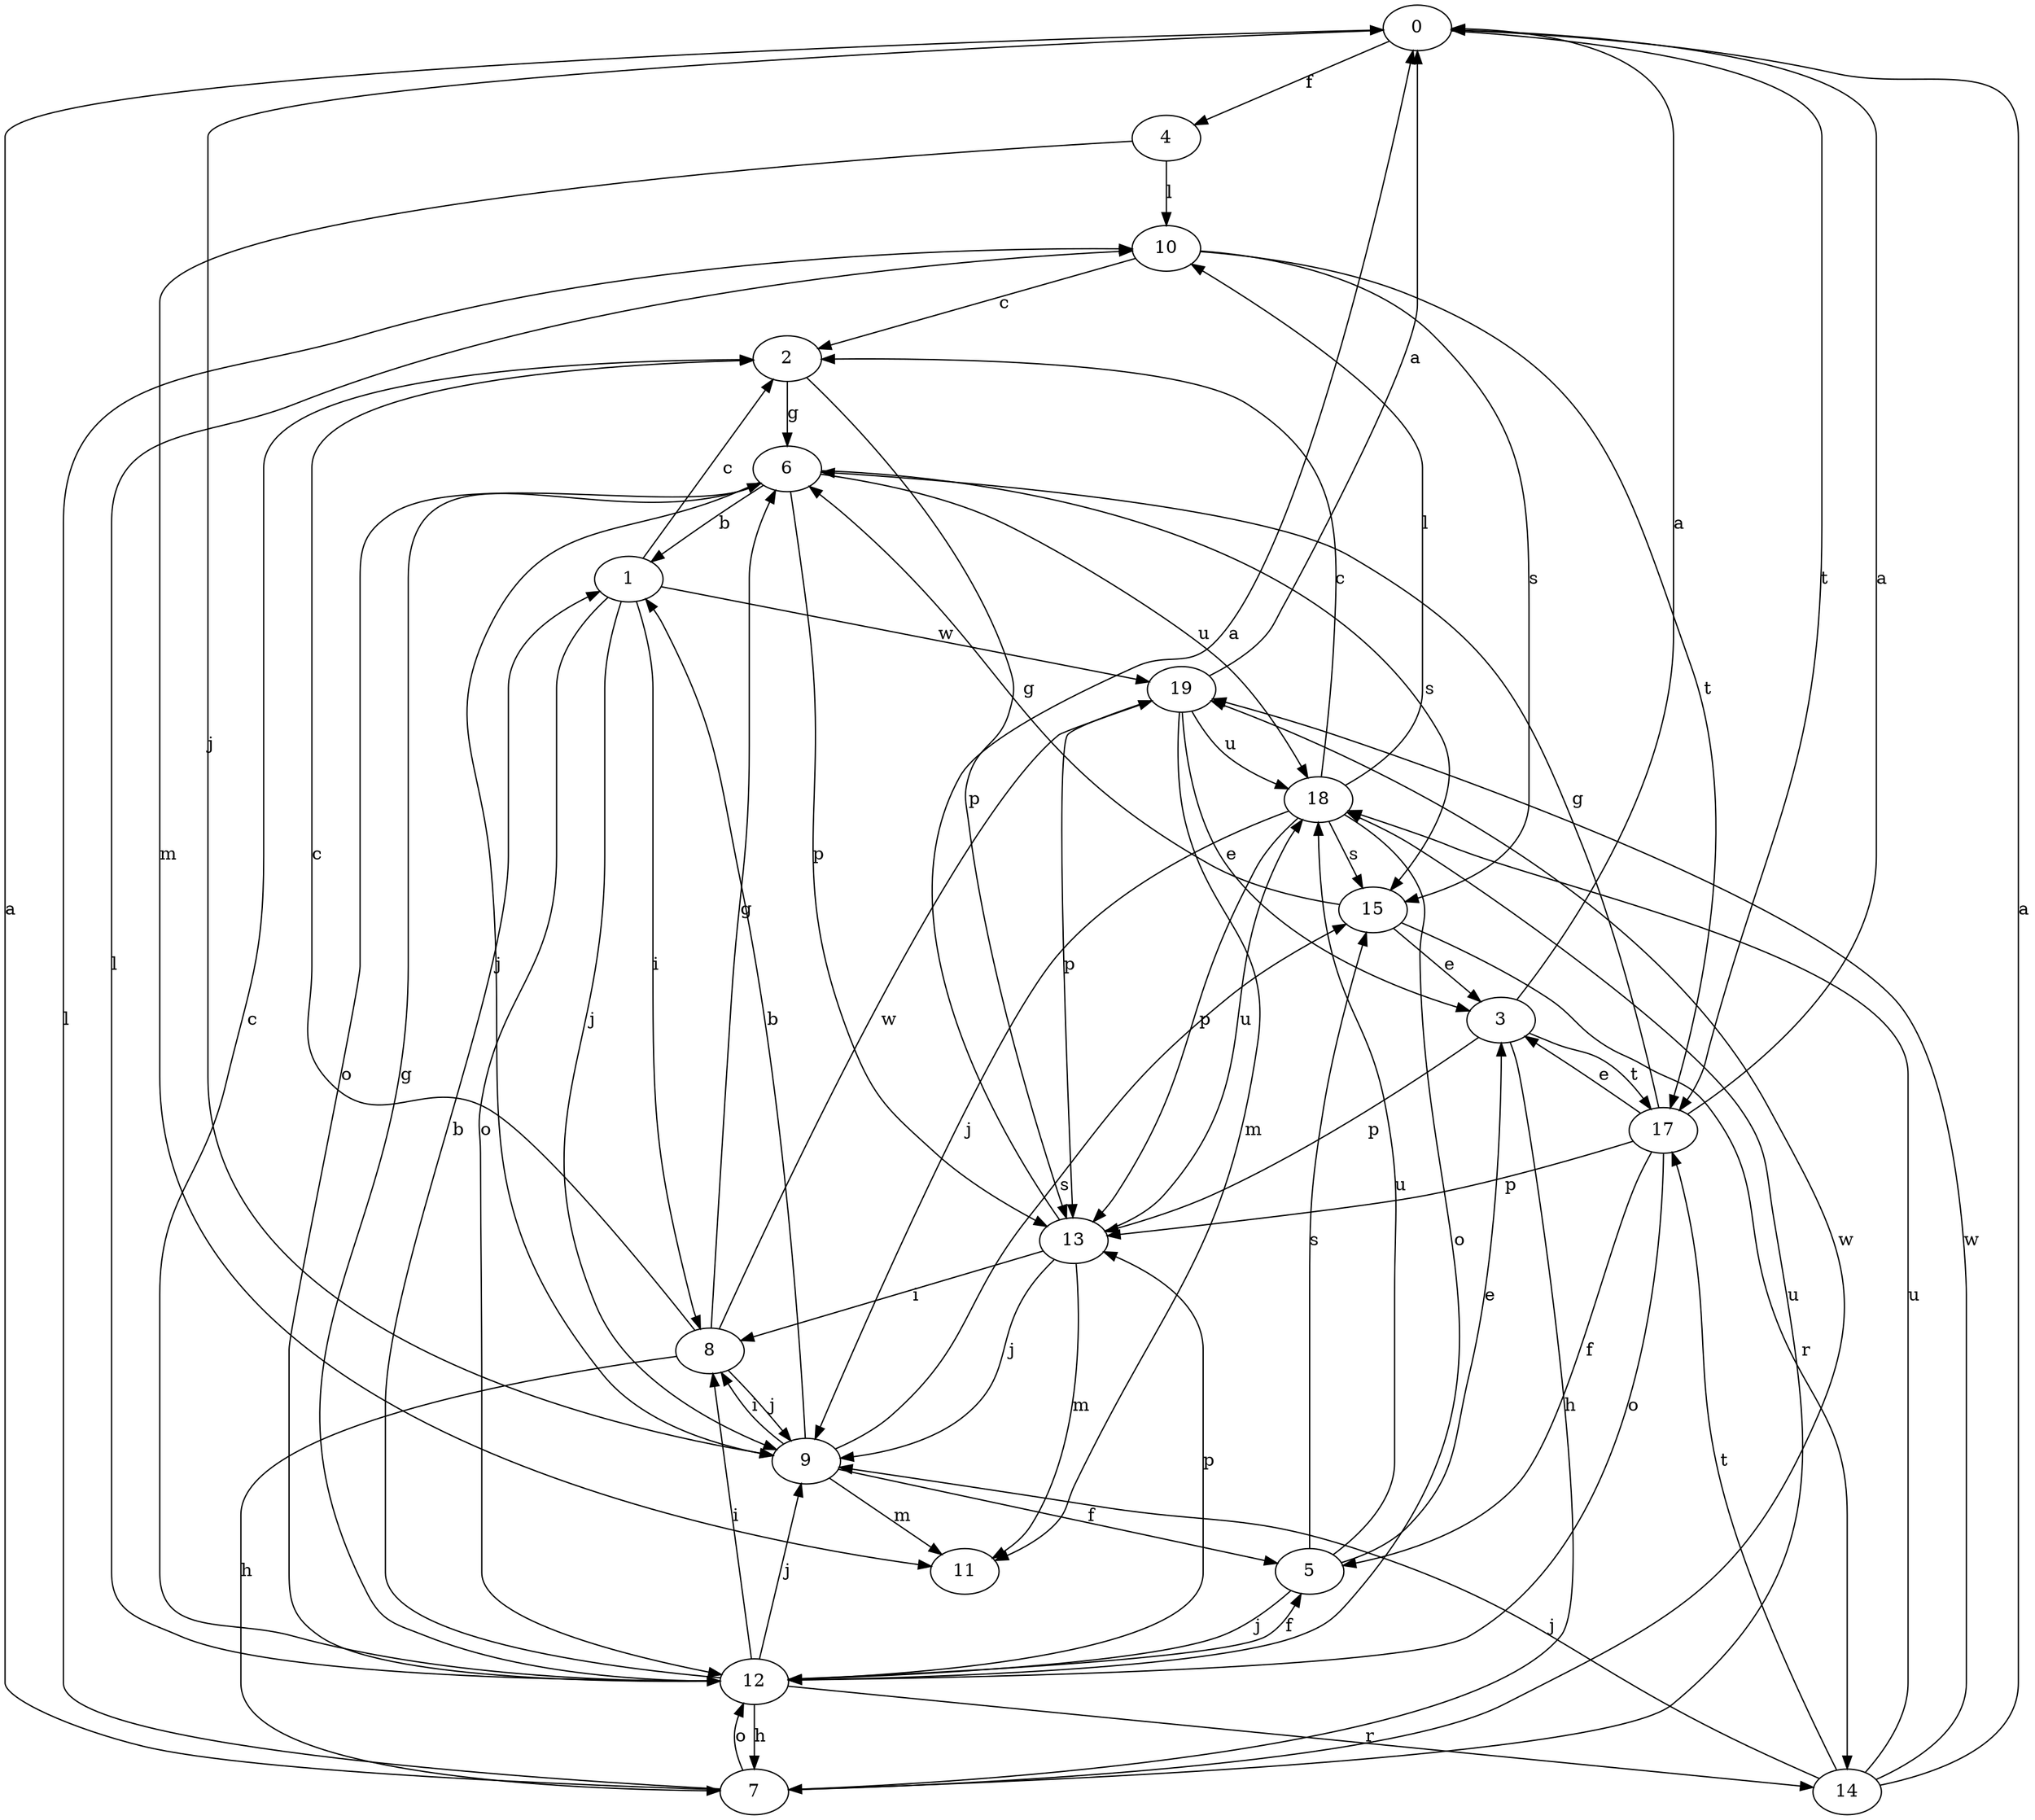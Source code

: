 strict digraph  {
0;
1;
2;
3;
4;
5;
6;
7;
8;
9;
10;
11;
12;
13;
14;
15;
17;
18;
19;
0 -> 4  [label=f];
0 -> 9  [label=j];
0 -> 17  [label=t];
1 -> 2  [label=c];
1 -> 8  [label=i];
1 -> 9  [label=j];
1 -> 12  [label=o];
1 -> 19  [label=w];
2 -> 6  [label=g];
2 -> 13  [label=p];
3 -> 0  [label=a];
3 -> 7  [label=h];
3 -> 13  [label=p];
3 -> 17  [label=t];
4 -> 10  [label=l];
4 -> 11  [label=m];
5 -> 3  [label=e];
5 -> 12  [label=j];
5 -> 15  [label=s];
5 -> 18  [label=u];
6 -> 1  [label=b];
6 -> 9  [label=j];
6 -> 12  [label=o];
6 -> 13  [label=p];
6 -> 15  [label=s];
6 -> 18  [label=u];
7 -> 0  [label=a];
7 -> 10  [label=l];
7 -> 12  [label=o];
7 -> 18  [label=u];
7 -> 19  [label=w];
8 -> 2  [label=c];
8 -> 6  [label=g];
8 -> 7  [label=h];
8 -> 9  [label=j];
8 -> 19  [label=w];
9 -> 1  [label=b];
9 -> 5  [label=f];
9 -> 8  [label=i];
9 -> 11  [label=m];
9 -> 15  [label=s];
10 -> 2  [label=c];
10 -> 15  [label=s];
10 -> 17  [label=t];
12 -> 1  [label=b];
12 -> 2  [label=c];
12 -> 5  [label=f];
12 -> 6  [label=g];
12 -> 7  [label=h];
12 -> 8  [label=i];
12 -> 9  [label=j];
12 -> 10  [label=l];
12 -> 13  [label=p];
12 -> 14  [label=r];
13 -> 0  [label=a];
13 -> 8  [label=i];
13 -> 9  [label=j];
13 -> 11  [label=m];
13 -> 18  [label=u];
14 -> 0  [label=a];
14 -> 9  [label=j];
14 -> 17  [label=t];
14 -> 18  [label=u];
14 -> 19  [label=w];
15 -> 3  [label=e];
15 -> 6  [label=g];
15 -> 14  [label=r];
17 -> 0  [label=a];
17 -> 3  [label=e];
17 -> 5  [label=f];
17 -> 6  [label=g];
17 -> 12  [label=o];
17 -> 13  [label=p];
18 -> 2  [label=c];
18 -> 9  [label=j];
18 -> 10  [label=l];
18 -> 12  [label=o];
18 -> 13  [label=p];
18 -> 15  [label=s];
19 -> 0  [label=a];
19 -> 3  [label=e];
19 -> 11  [label=m];
19 -> 13  [label=p];
19 -> 18  [label=u];
}
